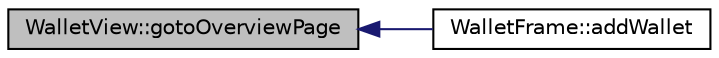 digraph "WalletView::gotoOverviewPage"
{
  edge [fontname="Helvetica",fontsize="10",labelfontname="Helvetica",labelfontsize="10"];
  node [fontname="Helvetica",fontsize="10",shape=record];
  rankdir="LR";
  Node58 [label="WalletView::gotoOverviewPage",height=0.2,width=0.4,color="black", fillcolor="grey75", style="filled", fontcolor="black"];
  Node58 -> Node59 [dir="back",color="midnightblue",fontsize="10",style="solid",fontname="Helvetica"];
  Node59 [label="WalletFrame::addWallet",height=0.2,width=0.4,color="black", fillcolor="white", style="filled",URL="$class_wallet_frame.html#aa199c3f27654199d84c365cf86167d86"];
}
